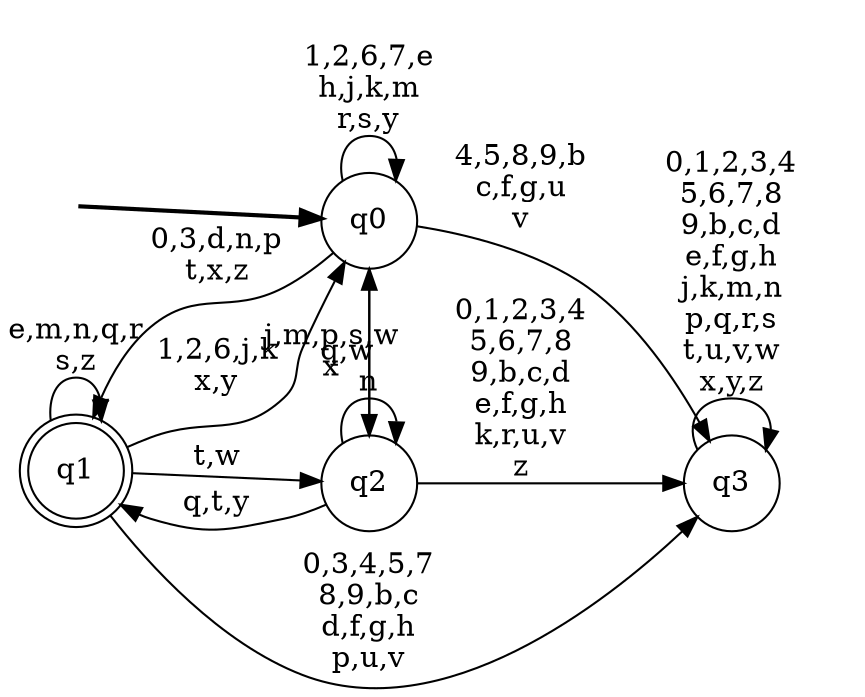 digraph BlueStarA {
__start0 [style = invis, shape = none, label = "", width = 0, height = 0];

rankdir=LR;
size="8,5";

s0 [style="filled", color="black", fillcolor="white" shape="circle", label="q0"];
s1 [style="rounded,filled", color="black", fillcolor="white" shape="doublecircle", label="q1"];
s2 [style="filled", color="black", fillcolor="white" shape="circle", label="q2"];
s3 [style="filled", color="black", fillcolor="white" shape="circle", label="q3"];
subgraph cluster_main { 
	graph [pad=".75", ranksep="0.15", nodesep="0.15"];
	 style=invis; 
	__start0 -> s0 [penwidth=2];
}
s0 -> s0 [label="1,2,6,7,e\nh,j,k,m\nr,s,y"];
s0 -> s1 [label="0,3,d,n,p\nt,x,z"];
s0 -> s2 [label="q,w"];
s0 -> s3 [label="4,5,8,9,b\nc,f,g,u\nv"];
s1 -> s0 [label="1,2,6,j,k\nx,y"];
s1 -> s1 [label="e,m,n,q,r\ns,z"];
s1 -> s2 [label="t,w"];
s1 -> s3 [label="0,3,4,5,7\n8,9,b,c\nd,f,g,h\np,u,v"];
s2 -> s0 [label="j,m,p,s,w\nx"];
s2 -> s1 [label="q,t,y"];
s2 -> s2 [label="n"];
s2 -> s3 [label="0,1,2,3,4\n5,6,7,8\n9,b,c,d\ne,f,g,h\nk,r,u,v\nz"];
s3 -> s3 [label="0,1,2,3,4\n5,6,7,8\n9,b,c,d\ne,f,g,h\nj,k,m,n\np,q,r,s\nt,u,v,w\nx,y,z"];

}